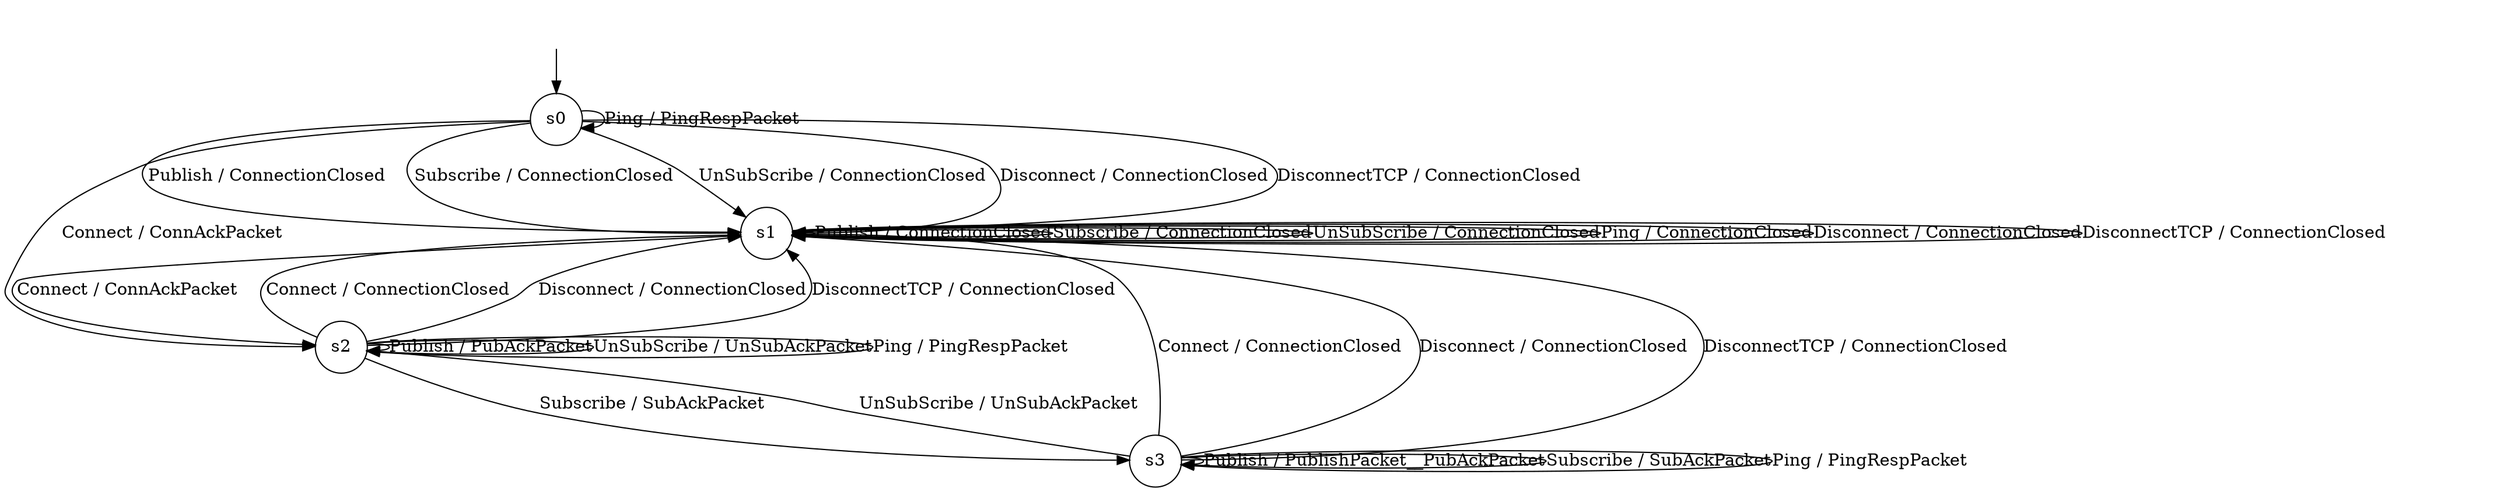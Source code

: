 digraph g {
__start0 [label="" shape="none"];

	s0 [shape="circle" label="s0"];
	s1 [shape="circle" label="s1"];
	s2 [shape="circle" label="s2"];
	s3 [shape="circle" label="s3"];
	s0 -> s2 [label="Connect / ConnAckPacket"];
	s0 -> s1 [label="Publish / ConnectionClosed"];
	s0 -> s1 [label="Subscribe / ConnectionClosed"];
	s0 -> s1 [label="UnSubScribe / ConnectionClosed"];
	s0 -> s0 [label="Ping / PingRespPacket"];
	s0 -> s1 [label="Disconnect / ConnectionClosed"];
	s0 -> s1 [label="DisconnectTCP / ConnectionClosed"];
	s1 -> s2 [label="Connect / ConnAckPacket"];
	s1 -> s1 [label="Publish / ConnectionClosed"];
	s1 -> s1 [label="Subscribe / ConnectionClosed"];
	s1 -> s1 [label="UnSubScribe / ConnectionClosed"];
	s1 -> s1 [label="Ping / ConnectionClosed"];
	s1 -> s1 [label="Disconnect / ConnectionClosed"];
	s1 -> s1 [label="DisconnectTCP / ConnectionClosed"];
	s2 -> s1 [label="Connect / ConnectionClosed"];
	s2 -> s2 [label="Publish / PubAckPacket"];
	s2 -> s3 [label="Subscribe / SubAckPacket"];
	s2 -> s2 [label="UnSubScribe / UnSubAckPacket"];
	s2 -> s2 [label="Ping / PingRespPacket"];
	s2 -> s1 [label="Disconnect / ConnectionClosed"];
	s2 -> s1 [label="DisconnectTCP / ConnectionClosed"];
	s3 -> s1 [label="Connect / ConnectionClosed"];
	s3 -> s3 [label="Publish / PublishPacket__PubAckPacket"];
	s3 -> s3 [label="Subscribe / SubAckPacket"];
	s3 -> s2 [label="UnSubScribe / UnSubAckPacket"];
	s3 -> s3 [label="Ping / PingRespPacket"];
	s3 -> s1 [label="Disconnect / ConnectionClosed"];
	s3 -> s1 [label="DisconnectTCP / ConnectionClosed"];

__start0 -> s0;
}
